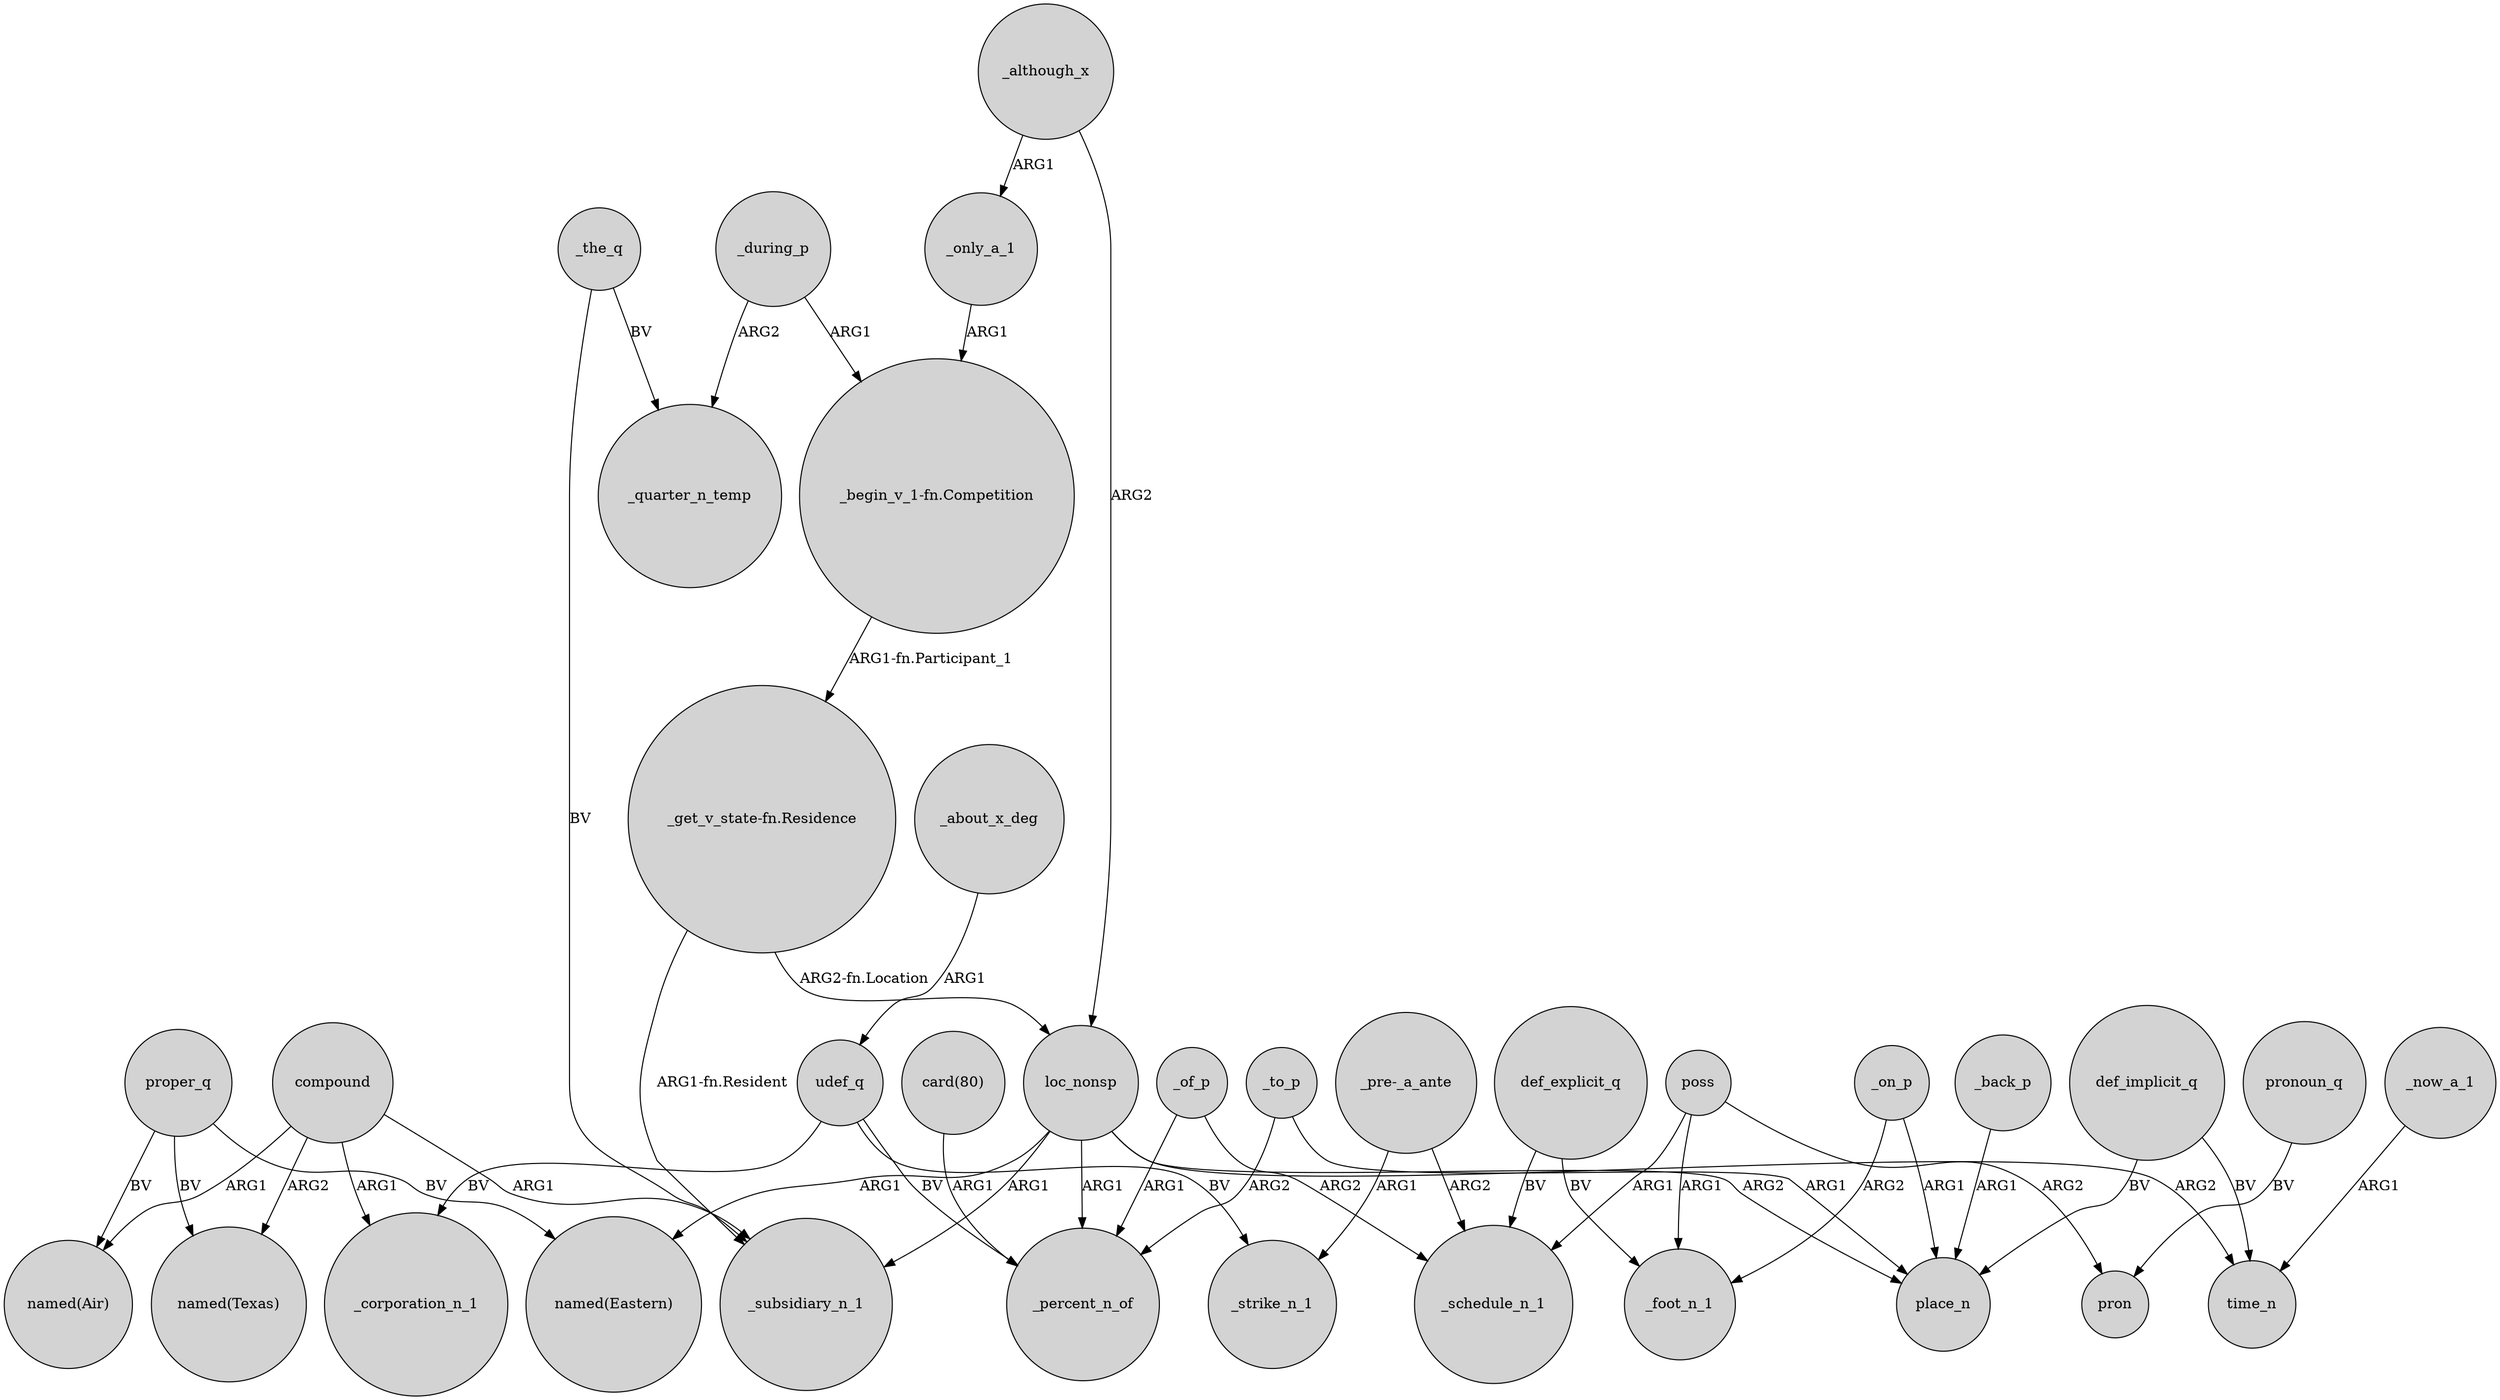 digraph {
	node [shape=circle style=filled]
	proper_q -> "named(Texas)" [label=BV]
	proper_q -> "named(Eastern)" [label=BV]
	"card(80)" -> _percent_n_of [label=ARG1]
	compound -> "named(Air)" [label=ARG1]
	poss -> _foot_n_1 [label=ARG1]
	def_implicit_q -> place_n [label=BV]
	_during_p -> "_begin_v_1-fn.Competition" [label=ARG1]
	"_get_v_state-fn.Residence" -> loc_nonsp [label="ARG2-fn.Location"]
	def_explicit_q -> _foot_n_1 [label=BV]
	_the_q -> _quarter_n_temp [label=BV]
	compound -> "named(Texas)" [label=ARG2]
	_only_a_1 -> "_begin_v_1-fn.Competition" [label=ARG1]
	_although_x -> _only_a_1 [label=ARG1]
	"_pre-_a_ante" -> _strike_n_1 [label=ARG1]
	proper_q -> "named(Air)" [label=BV]
	"_pre-_a_ante" -> _schedule_n_1 [label=ARG2]
	_of_p -> _schedule_n_1 [label=ARG2]
	_to_p -> _percent_n_of [label=ARG2]
	_of_p -> _percent_n_of [label=ARG1]
	_now_a_1 -> time_n [label=ARG1]
	_about_x_deg -> udef_q [label=ARG1]
	pronoun_q -> pron [label=BV]
	poss -> pron [label=ARG2]
	"_begin_v_1-fn.Competition" -> "_get_v_state-fn.Residence" [label="ARG1-fn.Participant_1"]
	_back_p -> place_n [label=ARG1]
	udef_q -> _percent_n_of [label=BV]
	_on_p -> place_n [label=ARG1]
	_to_p -> place_n [label=ARG1]
	loc_nonsp -> _subsidiary_n_1 [label=ARG1]
	loc_nonsp -> "named(Eastern)" [label=ARG1]
	def_explicit_q -> _schedule_n_1 [label=BV]
	udef_q -> _corporation_n_1 [label=BV]
	loc_nonsp -> place_n [label=ARG2]
	loc_nonsp -> time_n [label=ARG2]
	_on_p -> _foot_n_1 [label=ARG2]
	compound -> _subsidiary_n_1 [label=ARG1]
	loc_nonsp -> _percent_n_of [label=ARG1]
	def_implicit_q -> time_n [label=BV]
	udef_q -> _strike_n_1 [label=BV]
	compound -> _corporation_n_1 [label=ARG1]
	poss -> _schedule_n_1 [label=ARG1]
	"_get_v_state-fn.Residence" -> _subsidiary_n_1 [label="ARG1-fn.Resident"]
	_although_x -> loc_nonsp [label=ARG2]
	_the_q -> _subsidiary_n_1 [label=BV]
	_during_p -> _quarter_n_temp [label=ARG2]
}
